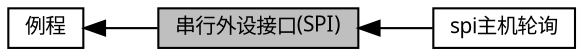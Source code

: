 digraph "串行外设接口(SPI)"
{
  edge [fontname="黑体",fontsize="10",labelfontname="黑体",labelfontsize="10"];
  node [fontname="黑体",fontsize="10",shape=box];
  rankdir=LR;
  Node0 [label="串行外设接口(SPI)",height=0.2,width=0.4,color="black", fillcolor="grey75", style="filled", fontcolor="black",tooltip="所有的SPI总线控制器相关例程"];
  Node2 [label="spi主机轮询",height=0.2,width=0.4,color="black", fillcolor="white", style="filled",URL="$group__demo__if__spi__master__polling.html",tooltip=" "];
  Node1 [label="例程",height=0.2,width=0.4,color="black", fillcolor="white", style="filled",URL="$group__mwv__service__demo__device.html",tooltip="提供外设使用例程，例如SPI、I2C，UART"];
  Node1->Node0 [shape=plaintext, dir="back", style="solid"];
  Node0->Node2 [shape=plaintext, dir="back", style="solid"];
}

